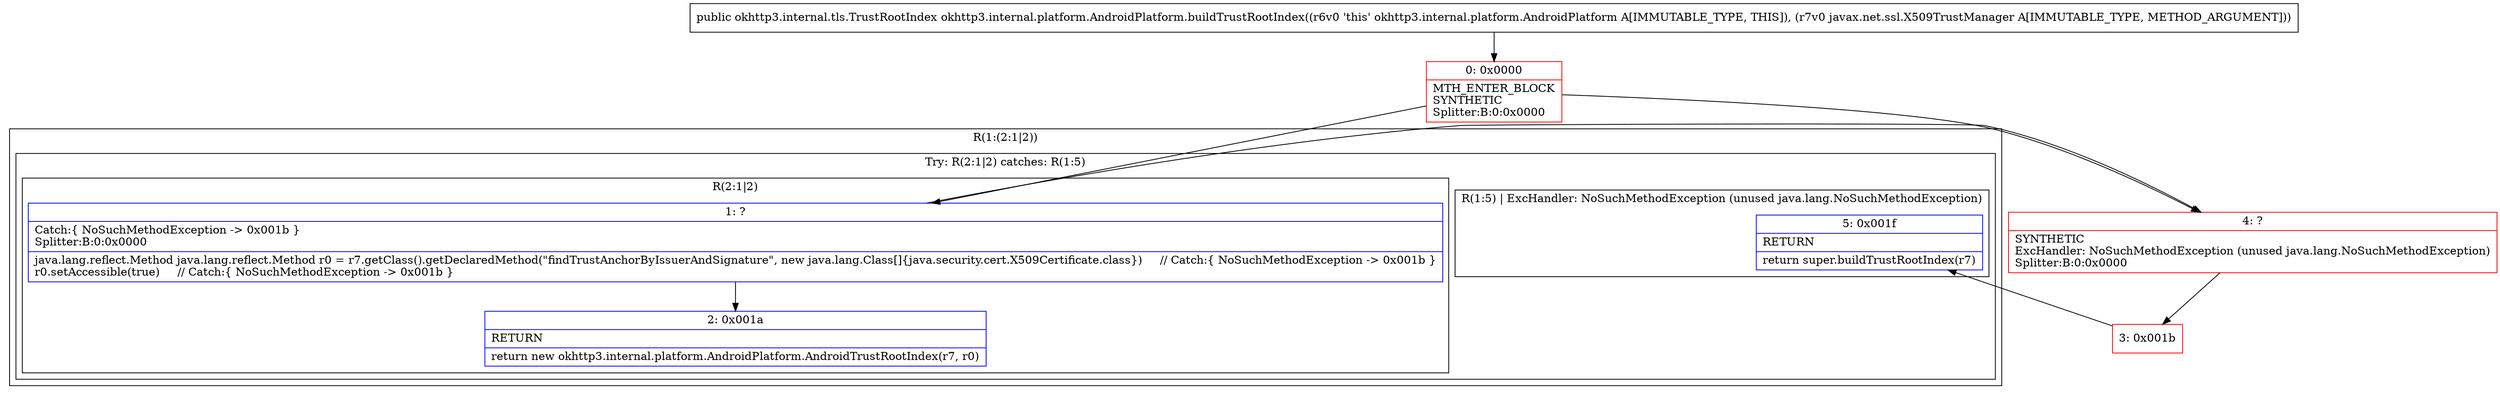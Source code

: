 digraph "CFG forokhttp3.internal.platform.AndroidPlatform.buildTrustRootIndex(Ljavax\/net\/ssl\/X509TrustManager;)Lokhttp3\/internal\/tls\/TrustRootIndex;" {
subgraph cluster_Region_1985340480 {
label = "R(1:(2:1|2))";
node [shape=record,color=blue];
subgraph cluster_TryCatchRegion_141316646 {
label = "Try: R(2:1|2) catches: R(1:5)";
node [shape=record,color=blue];
subgraph cluster_Region_223331917 {
label = "R(2:1|2)";
node [shape=record,color=blue];
Node_1 [shape=record,label="{1\:\ ?|Catch:\{ NoSuchMethodException \-\> 0x001b \}\lSplitter:B:0:0x0000\l|java.lang.reflect.Method java.lang.reflect.Method r0 = r7.getClass().getDeclaredMethod(\"findTrustAnchorByIssuerAndSignature\", new java.lang.Class[]\{java.security.cert.X509Certificate.class\})     \/\/ Catch:\{ NoSuchMethodException \-\> 0x001b \}\lr0.setAccessible(true)     \/\/ Catch:\{ NoSuchMethodException \-\> 0x001b \}\l}"];
Node_2 [shape=record,label="{2\:\ 0x001a|RETURN\l|return new okhttp3.internal.platform.AndroidPlatform.AndroidTrustRootIndex(r7, r0)\l}"];
}
subgraph cluster_Region_183090441 {
label = "R(1:5) | ExcHandler: NoSuchMethodException (unused java.lang.NoSuchMethodException)\l";
node [shape=record,color=blue];
Node_5 [shape=record,label="{5\:\ 0x001f|RETURN\l|return super.buildTrustRootIndex(r7)\l}"];
}
}
}
subgraph cluster_Region_183090441 {
label = "R(1:5) | ExcHandler: NoSuchMethodException (unused java.lang.NoSuchMethodException)\l";
node [shape=record,color=blue];
Node_5 [shape=record,label="{5\:\ 0x001f|RETURN\l|return super.buildTrustRootIndex(r7)\l}"];
}
Node_0 [shape=record,color=red,label="{0\:\ 0x0000|MTH_ENTER_BLOCK\lSYNTHETIC\lSplitter:B:0:0x0000\l}"];
Node_3 [shape=record,color=red,label="{3\:\ 0x001b}"];
Node_4 [shape=record,color=red,label="{4\:\ ?|SYNTHETIC\lExcHandler: NoSuchMethodException (unused java.lang.NoSuchMethodException)\lSplitter:B:0:0x0000\l}"];
MethodNode[shape=record,label="{public okhttp3.internal.tls.TrustRootIndex okhttp3.internal.platform.AndroidPlatform.buildTrustRootIndex((r6v0 'this' okhttp3.internal.platform.AndroidPlatform A[IMMUTABLE_TYPE, THIS]), (r7v0 javax.net.ssl.X509TrustManager A[IMMUTABLE_TYPE, METHOD_ARGUMENT])) }"];
MethodNode -> Node_0;
Node_1 -> Node_2;
Node_1 -> Node_4;
Node_0 -> Node_1;
Node_0 -> Node_4;
Node_3 -> Node_5;
Node_4 -> Node_3;
}

